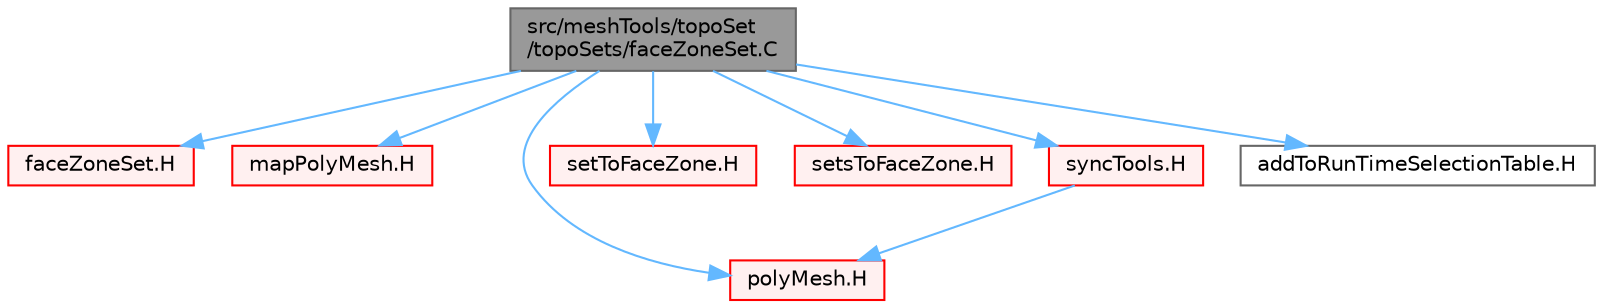 digraph "src/meshTools/topoSet/topoSets/faceZoneSet.C"
{
 // LATEX_PDF_SIZE
  bgcolor="transparent";
  edge [fontname=Helvetica,fontsize=10,labelfontname=Helvetica,labelfontsize=10];
  node [fontname=Helvetica,fontsize=10,shape=box,height=0.2,width=0.4];
  Node1 [id="Node000001",label="src/meshTools/topoSet\l/topoSets/faceZoneSet.C",height=0.2,width=0.4,color="gray40", fillcolor="grey60", style="filled", fontcolor="black",tooltip=" "];
  Node1 -> Node2 [id="edge1_Node000001_Node000002",color="steelblue1",style="solid",tooltip=" "];
  Node2 [id="Node000002",label="faceZoneSet.H",height=0.2,width=0.4,color="red", fillcolor="#FFF0F0", style="filled",URL="$faceZoneSet_8H.html",tooltip=" "];
  Node1 -> Node206 [id="edge2_Node000001_Node000206",color="steelblue1",style="solid",tooltip=" "];
  Node206 [id="Node000206",label="mapPolyMesh.H",height=0.2,width=0.4,color="red", fillcolor="#FFF0F0", style="filled",URL="$mapPolyMesh_8H.html",tooltip=" "];
  Node1 -> Node213 [id="edge3_Node000001_Node000213",color="steelblue1",style="solid",tooltip=" "];
  Node213 [id="Node000213",label="polyMesh.H",height=0.2,width=0.4,color="red", fillcolor="#FFF0F0", style="filled",URL="$polyMesh_8H.html",tooltip=" "];
  Node1 -> Node285 [id="edge4_Node000001_Node000285",color="steelblue1",style="solid",tooltip=" "];
  Node285 [id="Node000285",label="setToFaceZone.H",height=0.2,width=0.4,color="red", fillcolor="#FFF0F0", style="filled",URL="$setToFaceZone_8H.html",tooltip=" "];
  Node1 -> Node288 [id="edge5_Node000001_Node000288",color="steelblue1",style="solid",tooltip=" "];
  Node288 [id="Node000288",label="setsToFaceZone.H",height=0.2,width=0.4,color="red", fillcolor="#FFF0F0", style="filled",URL="$setsToFaceZone_8H.html",tooltip=" "];
  Node1 -> Node289 [id="edge6_Node000001_Node000289",color="steelblue1",style="solid",tooltip=" "];
  Node289 [id="Node000289",label="syncTools.H",height=0.2,width=0.4,color="red", fillcolor="#FFF0F0", style="filled",URL="$syncTools_8H.html",tooltip=" "];
  Node289 -> Node213 [id="edge7_Node000289_Node000213",color="steelblue1",style="solid",tooltip=" "];
  Node1 -> Node304 [id="edge8_Node000001_Node000304",color="steelblue1",style="solid",tooltip=" "];
  Node304 [id="Node000304",label="addToRunTimeSelectionTable.H",height=0.2,width=0.4,color="grey40", fillcolor="white", style="filled",URL="$addToRunTimeSelectionTable_8H.html",tooltip="Macros for easy insertion into run-time selection tables."];
}
